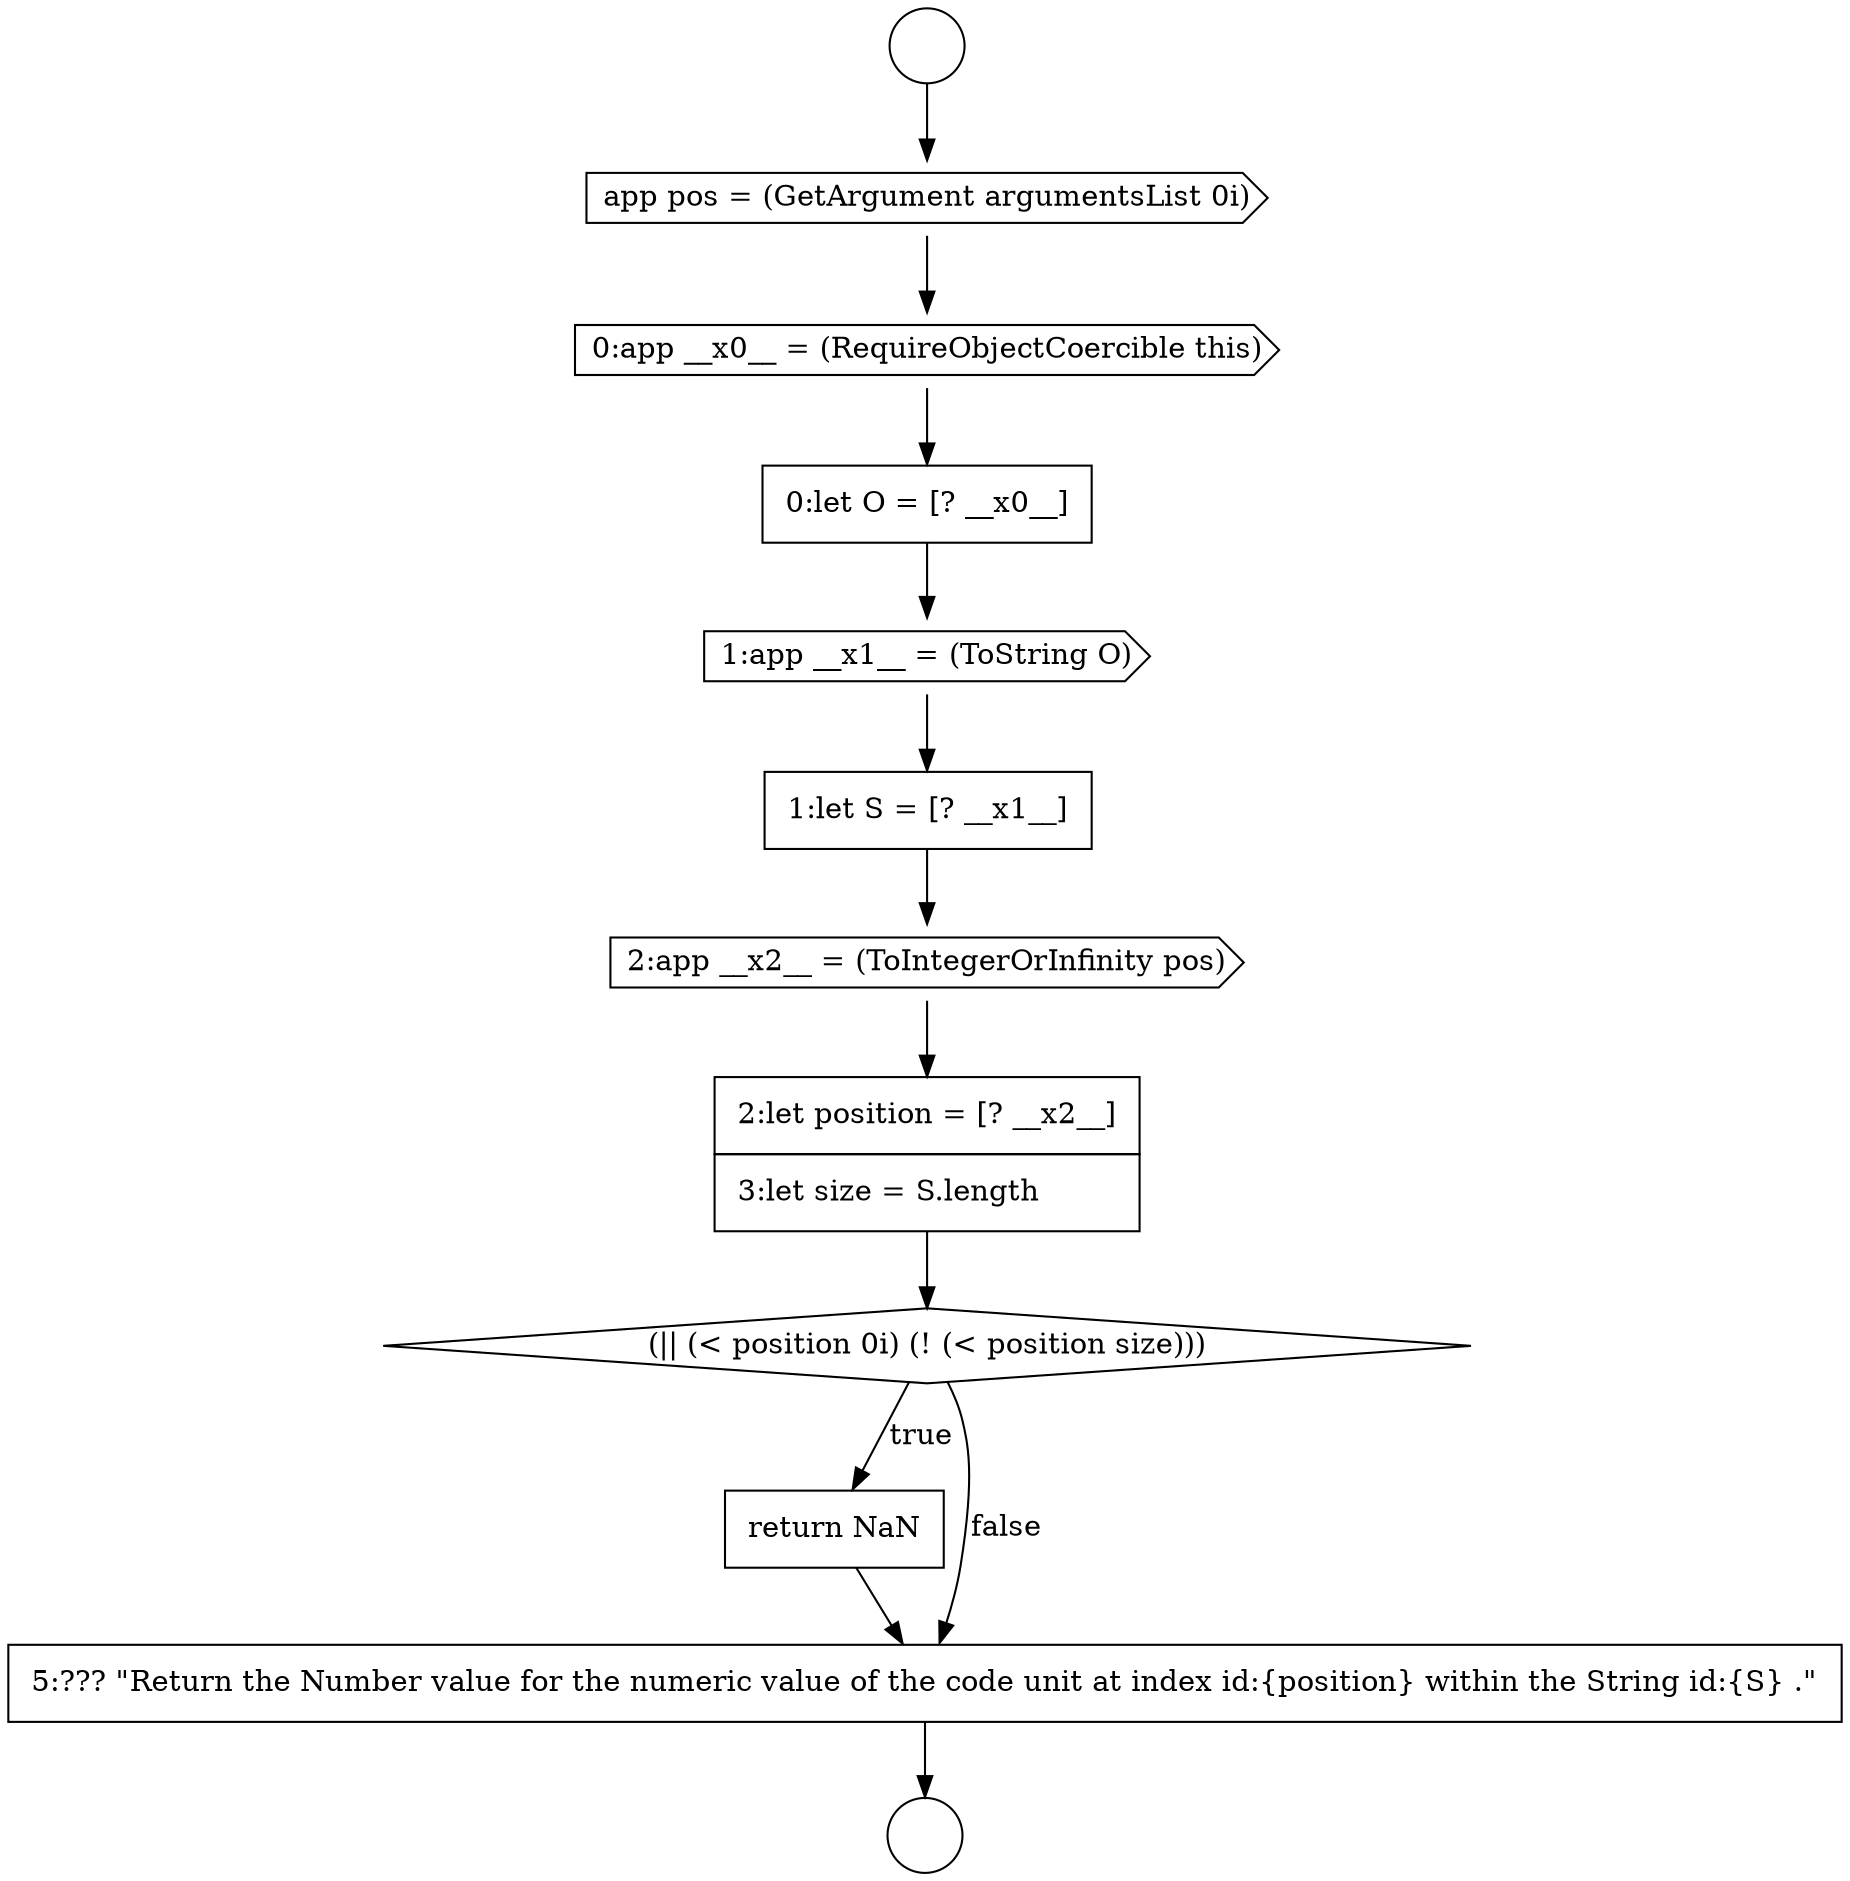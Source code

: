 digraph {
  node13982 [shape=cds, label=<<font color="black">2:app __x2__ = (ToIntegerOrInfinity pos)</font>> color="black" fillcolor="white" style=filled]
  node13975 [shape=circle label=" " color="black" fillcolor="white" style=filled]
  node13976 [shape=circle label=" " color="black" fillcolor="white" style=filled]
  node13981 [shape=none, margin=0, label=<<font color="black">
    <table border="0" cellborder="1" cellspacing="0" cellpadding="10">
      <tr><td align="left">1:let S = [? __x1__]</td></tr>
    </table>
  </font>> color="black" fillcolor="white" style=filled]
  node13979 [shape=none, margin=0, label=<<font color="black">
    <table border="0" cellborder="1" cellspacing="0" cellpadding="10">
      <tr><td align="left">0:let O = [? __x0__]</td></tr>
    </table>
  </font>> color="black" fillcolor="white" style=filled]
  node13984 [shape=diamond, label=<<font color="black">(|| (&lt; position 0i) (! (&lt; position size)))</font>> color="black" fillcolor="white" style=filled]
  node13980 [shape=cds, label=<<font color="black">1:app __x1__ = (ToString O)</font>> color="black" fillcolor="white" style=filled]
  node13985 [shape=none, margin=0, label=<<font color="black">
    <table border="0" cellborder="1" cellspacing="0" cellpadding="10">
      <tr><td align="left">return NaN</td></tr>
    </table>
  </font>> color="black" fillcolor="white" style=filled]
  node13978 [shape=cds, label=<<font color="black">0:app __x0__ = (RequireObjectCoercible this)</font>> color="black" fillcolor="white" style=filled]
  node13983 [shape=none, margin=0, label=<<font color="black">
    <table border="0" cellborder="1" cellspacing="0" cellpadding="10">
      <tr><td align="left">2:let position = [? __x2__]</td></tr>
      <tr><td align="left">3:let size = S.length</td></tr>
    </table>
  </font>> color="black" fillcolor="white" style=filled]
  node13986 [shape=none, margin=0, label=<<font color="black">
    <table border="0" cellborder="1" cellspacing="0" cellpadding="10">
      <tr><td align="left">5:??? &quot;Return the Number value for the numeric value of the code unit at index id:{position} within the String id:{S} .&quot;</td></tr>
    </table>
  </font>> color="black" fillcolor="white" style=filled]
  node13977 [shape=cds, label=<<font color="black">app pos = (GetArgument argumentsList 0i)</font>> color="black" fillcolor="white" style=filled]
  node13981 -> node13982 [ color="black"]
  node13984 -> node13985 [label=<<font color="black">true</font>> color="black"]
  node13984 -> node13986 [label=<<font color="black">false</font>> color="black"]
  node13982 -> node13983 [ color="black"]
  node13986 -> node13976 [ color="black"]
  node13985 -> node13986 [ color="black"]
  node13983 -> node13984 [ color="black"]
  node13979 -> node13980 [ color="black"]
  node13980 -> node13981 [ color="black"]
  node13975 -> node13977 [ color="black"]
  node13977 -> node13978 [ color="black"]
  node13978 -> node13979 [ color="black"]
}
